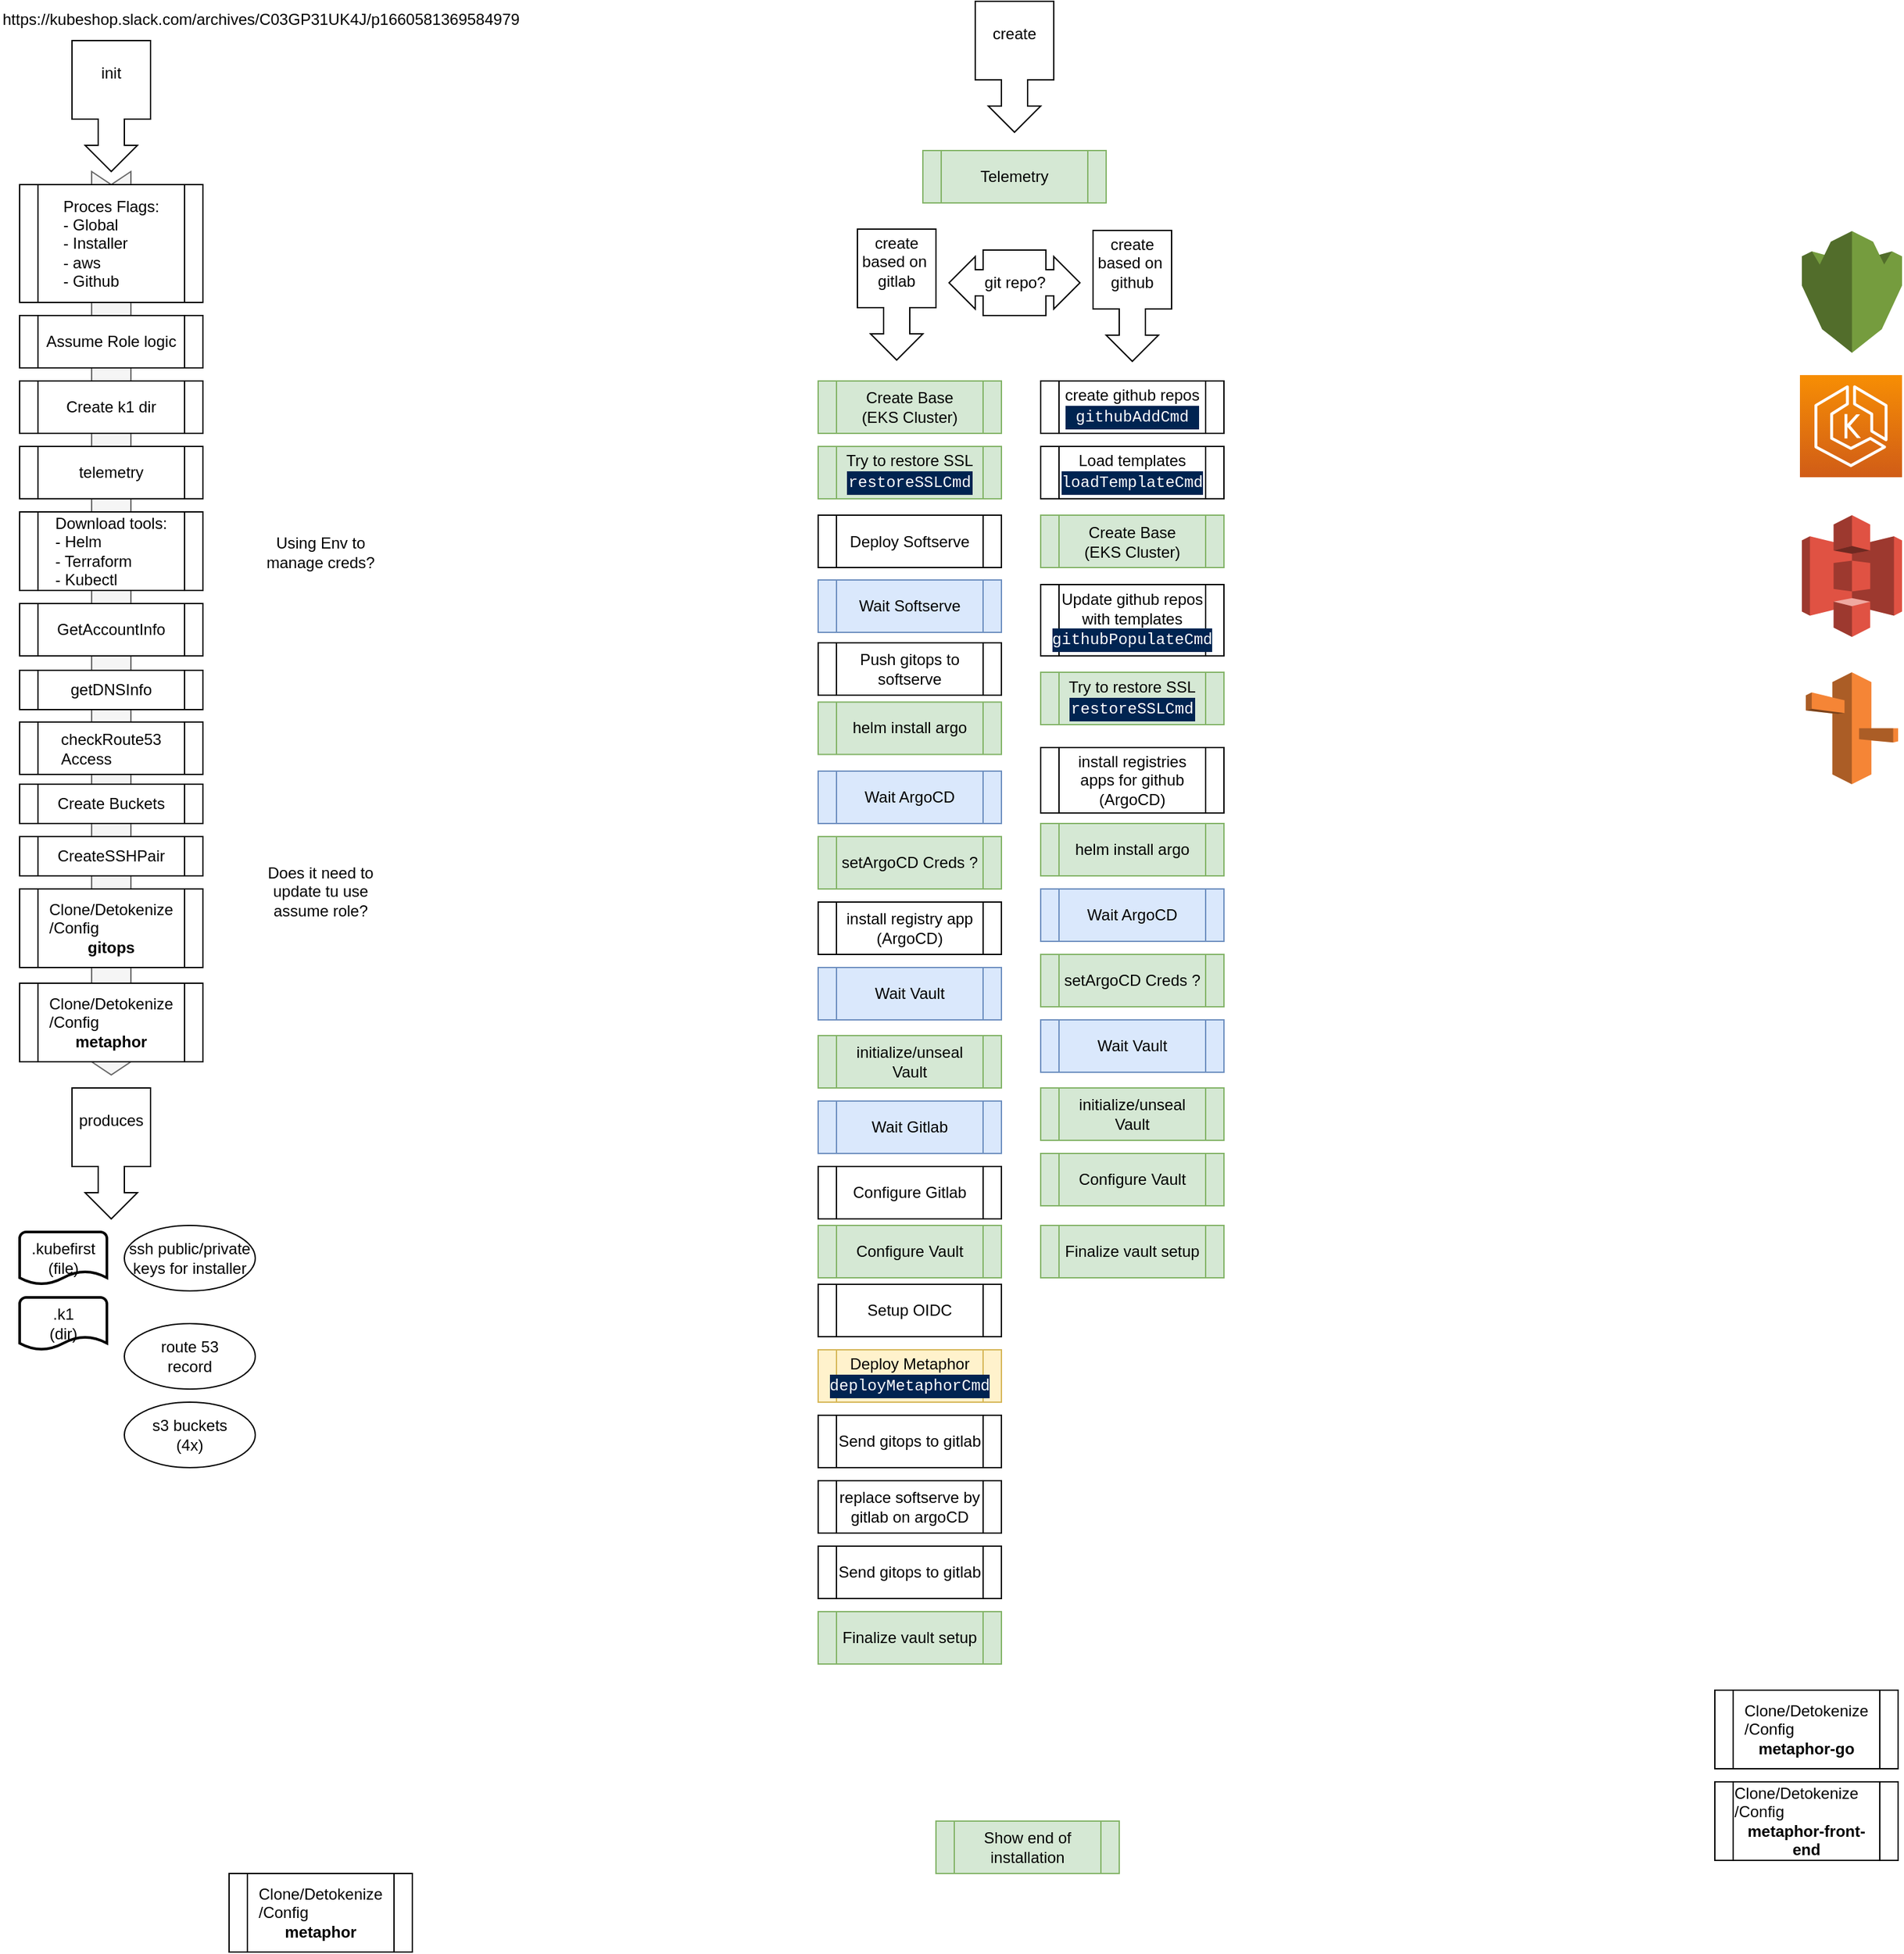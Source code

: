<mxfile version="20.2.5" type="github">
  <diagram id="J2gj59TK-olQQGAqNqcI" name="Page-1">
    <mxGraphModel dx="1265" dy="1161" grid="1" gridSize="10" guides="1" tooltips="1" connect="1" arrows="1" fold="1" page="1" pageScale="1" pageWidth="1169" pageHeight="1654" math="0" shadow="0">
      <root>
        <mxCell id="0" />
        <mxCell id="1" parent="0" />
        <mxCell id="SkFK2cyeuyImmtoLap9O-30" value="" style="html=1;shadow=0;dashed=0;align=center;verticalAlign=middle;shape=mxgraph.arrows2.arrow;dy=0;dx=10;notch=10;rotation=90;fillColor=#f5f5f5;fontColor=#333333;strokeColor=#666666;" parent="1" vertex="1">
          <mxGeometry x="-255" y="460" width="690" height="30" as="geometry" />
        </mxCell>
        <mxCell id="HM0n50zEbftXf4BCmgGs-4" value="" style="html=1;shadow=0;dashed=0;align=center;verticalAlign=middle;shape=mxgraph.arrows2.calloutArrow;dy=10;dx=20;notch=60;arrowHead=10;rotation=90;" parent="1" vertex="1">
          <mxGeometry x="40" y="50" width="100" height="60" as="geometry" />
        </mxCell>
        <mxCell id="HM0n50zEbftXf4BCmgGs-5" value="init" style="text;html=1;strokeColor=none;fillColor=none;align=center;verticalAlign=middle;whiteSpace=wrap;rounded=0;" parent="1" vertex="1">
          <mxGeometry x="60" y="40" width="60" height="30" as="geometry" />
        </mxCell>
        <mxCell id="HM0n50zEbftXf4BCmgGs-7" value=".kubefirst&lt;br&gt;(file)" style="strokeWidth=2;html=1;shape=mxgraph.flowchart.document2;whiteSpace=wrap;size=0.25;" parent="1" vertex="1">
          <mxGeometry x="20" y="940" width="66.67" height="40" as="geometry" />
        </mxCell>
        <mxCell id="HM0n50zEbftXf4BCmgGs-8" value=".k1&lt;br&gt;(dir)" style="strokeWidth=2;html=1;shape=mxgraph.flowchart.document2;whiteSpace=wrap;size=0.25;" parent="1" vertex="1">
          <mxGeometry x="20" y="990" width="66.67" height="40" as="geometry" />
        </mxCell>
        <mxCell id="Tw4C9E_s_eTnJNMB4j2x-4" value="git repo?" style="html=1;shadow=0;dashed=0;align=center;verticalAlign=middle;shape=mxgraph.arrows2.calloutDoubleArrow;dy=10;dx=20;notch=24;arrowHead=10;" parent="1" vertex="1">
          <mxGeometry x="730" y="190" width="100" height="50" as="geometry" />
        </mxCell>
        <mxCell id="Tw4C9E_s_eTnJNMB4j2x-5" value="" style="html=1;shadow=0;dashed=0;align=center;verticalAlign=middle;shape=mxgraph.arrows2.calloutArrow;dy=10;dx=20;notch=60;arrowHead=10;rotation=90;" parent="1" vertex="1">
          <mxGeometry x="640" y="194" width="100" height="60" as="geometry" />
        </mxCell>
        <mxCell id="Tw4C9E_s_eTnJNMB4j2x-6" value="create based on&amp;nbsp;&lt;br&gt;gitlab" style="text;html=1;strokeColor=none;fillColor=none;align=center;verticalAlign=middle;whiteSpace=wrap;rounded=0;" parent="1" vertex="1">
          <mxGeometry x="660" y="184" width="60" height="30" as="geometry" />
        </mxCell>
        <mxCell id="Tw4C9E_s_eTnJNMB4j2x-9" value="" style="html=1;shadow=0;dashed=0;align=center;verticalAlign=middle;shape=mxgraph.arrows2.calloutArrow;dy=10;dx=20;notch=60;arrowHead=10;rotation=90;" parent="1" vertex="1">
          <mxGeometry x="820" y="195" width="100" height="60" as="geometry" />
        </mxCell>
        <mxCell id="Tw4C9E_s_eTnJNMB4j2x-10" value="create based on&amp;nbsp;&lt;br&gt;github" style="text;html=1;strokeColor=none;fillColor=none;align=center;verticalAlign=middle;whiteSpace=wrap;rounded=0;" parent="1" vertex="1">
          <mxGeometry x="840" y="185" width="60" height="30" as="geometry" />
        </mxCell>
        <mxCell id="SkFK2cyeuyImmtoLap9O-2" value="" style="outlineConnect=0;dashed=0;verticalLabelPosition=bottom;verticalAlign=top;align=center;html=1;shape=mxgraph.aws3.kms;fillColor=#759C3E;gradientColor=none;" parent="1" vertex="1">
          <mxGeometry x="1381.5" y="175.5" width="76.5" height="93" as="geometry" />
        </mxCell>
        <mxCell id="SkFK2cyeuyImmtoLap9O-3" value="" style="sketch=0;points=[[0,0,0],[0.25,0,0],[0.5,0,0],[0.75,0,0],[1,0,0],[0,1,0],[0.25,1,0],[0.5,1,0],[0.75,1,0],[1,1,0],[0,0.25,0],[0,0.5,0],[0,0.75,0],[1,0.25,0],[1,0.5,0],[1,0.75,0]];outlineConnect=0;fontColor=#232F3E;gradientColor=#F78E04;gradientDirection=north;fillColor=#D05C17;strokeColor=#ffffff;dashed=0;verticalLabelPosition=bottom;verticalAlign=top;align=center;html=1;fontSize=12;fontStyle=0;aspect=fixed;shape=mxgraph.aws4.resourceIcon;resIcon=mxgraph.aws4.eks;" parent="1" vertex="1">
          <mxGeometry x="1380" y="285.5" width="78" height="78" as="geometry" />
        </mxCell>
        <mxCell id="SkFK2cyeuyImmtoLap9O-4" value="" style="outlineConnect=0;dashed=0;verticalLabelPosition=bottom;verticalAlign=top;align=center;html=1;shape=mxgraph.aws3.s3;fillColor=#E05243;gradientColor=none;" parent="1" vertex="1">
          <mxGeometry x="1381.5" y="392.5" width="76.5" height="93" as="geometry" />
        </mxCell>
        <mxCell id="SkFK2cyeuyImmtoLap9O-5" value="" style="outlineConnect=0;dashed=0;verticalLabelPosition=bottom;verticalAlign=top;align=center;html=1;shape=mxgraph.aws3.route_53;fillColor=#F58536;gradientColor=none;" parent="1" vertex="1">
          <mxGeometry x="1384.5" y="512.5" width="70.5" height="85.5" as="geometry" />
        </mxCell>
        <mxCell id="SkFK2cyeuyImmtoLap9O-7" value="&lt;div style=&quot;text-align: left;&quot;&gt;&lt;span style=&quot;background-color: initial;&quot;&gt;Proces Flags:&lt;/span&gt;&lt;/div&gt;&lt;div style=&quot;text-align: left;&quot;&gt;&lt;span style=&quot;background-color: initial;&quot;&gt;- Global&lt;/span&gt;&lt;/div&gt;&lt;div style=&quot;text-align: left;&quot;&gt;&lt;span style=&quot;background-color: initial;&quot;&gt;- Installer&lt;/span&gt;&lt;/div&gt;&lt;div style=&quot;text-align: left;&quot;&gt;&lt;span style=&quot;background-color: initial;&quot;&gt;- aws&lt;/span&gt;&lt;/div&gt;&lt;div style=&quot;text-align: left;&quot;&gt;&lt;span style=&quot;background-color: initial;&quot;&gt;- Github&lt;/span&gt;&lt;/div&gt;" style="shape=process;whiteSpace=wrap;html=1;backgroundOutline=1;" parent="1" vertex="1">
          <mxGeometry x="20" y="140" width="140" height="90" as="geometry" />
        </mxCell>
        <mxCell id="SkFK2cyeuyImmtoLap9O-8" value="&lt;div style=&quot;text-align: left;&quot;&gt;Assume Role logic&lt;/div&gt;" style="shape=process;whiteSpace=wrap;html=1;backgroundOutline=1;" parent="1" vertex="1">
          <mxGeometry x="20" y="240" width="140" height="40" as="geometry" />
        </mxCell>
        <mxCell id="SkFK2cyeuyImmtoLap9O-9" value="Using Env to manage creds?" style="text;html=1;strokeColor=none;fillColor=none;align=center;verticalAlign=middle;whiteSpace=wrap;rounded=0;" parent="1" vertex="1">
          <mxGeometry x="200" y="400" width="100" height="42" as="geometry" />
        </mxCell>
        <mxCell id="SkFK2cyeuyImmtoLap9O-10" value="&lt;div style=&quot;text-align: left;&quot;&gt;Create k1 dir&lt;/div&gt;" style="shape=process;whiteSpace=wrap;html=1;backgroundOutline=1;" parent="1" vertex="1">
          <mxGeometry x="20" y="290" width="140" height="40" as="geometry" />
        </mxCell>
        <mxCell id="SkFK2cyeuyImmtoLap9O-11" value="&lt;div style=&quot;text-align: left;&quot;&gt;telemetry&lt;/div&gt;" style="shape=process;whiteSpace=wrap;html=1;backgroundOutline=1;" parent="1" vertex="1">
          <mxGeometry x="20" y="340" width="140" height="40" as="geometry" />
        </mxCell>
        <mxCell id="SkFK2cyeuyImmtoLap9O-12" value="&lt;div style=&quot;text-align: left;&quot;&gt;Download tools:&lt;/div&gt;&lt;div style=&quot;text-align: left;&quot;&gt;- Helm&lt;/div&gt;&lt;div style=&quot;text-align: left;&quot;&gt;- Terraform&lt;/div&gt;&lt;div style=&quot;text-align: left;&quot;&gt;- Kubectl&lt;/div&gt;" style="shape=process;whiteSpace=wrap;html=1;backgroundOutline=1;" parent="1" vertex="1">
          <mxGeometry x="20" y="390" width="140" height="60" as="geometry" />
        </mxCell>
        <mxCell id="SkFK2cyeuyImmtoLap9O-13" value="&lt;div style=&quot;text-align: left;&quot;&gt;GetAccountInfo&lt;/div&gt;" style="shape=process;whiteSpace=wrap;html=1;backgroundOutline=1;" parent="1" vertex="1">
          <mxGeometry x="20" y="460" width="140" height="40" as="geometry" />
        </mxCell>
        <mxCell id="SkFK2cyeuyImmtoLap9O-14" value="Does it need to update tu use assume role?" style="text;html=1;strokeColor=none;fillColor=none;align=center;verticalAlign=middle;whiteSpace=wrap;rounded=0;" parent="1" vertex="1">
          <mxGeometry x="200" y="659" width="100" height="42" as="geometry" />
        </mxCell>
        <mxCell id="SkFK2cyeuyImmtoLap9O-16" value="&lt;div style=&quot;text-align: left;&quot;&gt;getDNSInfo&lt;/div&gt;" style="shape=process;whiteSpace=wrap;html=1;backgroundOutline=1;" parent="1" vertex="1">
          <mxGeometry x="20" y="511" width="140" height="30" as="geometry" />
        </mxCell>
        <mxCell id="SkFK2cyeuyImmtoLap9O-17" value="&lt;div style=&quot;text-align: left;&quot;&gt;checkRoute53&lt;/div&gt;&lt;div style=&quot;text-align: left;&quot;&gt;Access&lt;/div&gt;" style="shape=process;whiteSpace=wrap;html=1;backgroundOutline=1;" parent="1" vertex="1">
          <mxGeometry x="20" y="550.5" width="140" height="40" as="geometry" />
        </mxCell>
        <mxCell id="SkFK2cyeuyImmtoLap9O-18" value="&lt;div style=&quot;text-align: left;&quot;&gt;Create Buckets&lt;/div&gt;" style="shape=process;whiteSpace=wrap;html=1;backgroundOutline=1;" parent="1" vertex="1">
          <mxGeometry x="20" y="598" width="140" height="30" as="geometry" />
        </mxCell>
        <mxCell id="SkFK2cyeuyImmtoLap9O-19" value="&lt;div style=&quot;text-align: left;&quot;&gt;CreateSSHPair&lt;/div&gt;" style="shape=process;whiteSpace=wrap;html=1;backgroundOutline=1;" parent="1" vertex="1">
          <mxGeometry x="20" y="638" width="140" height="30" as="geometry" />
        </mxCell>
        <mxCell id="SkFK2cyeuyImmtoLap9O-20" value="&lt;div style=&quot;text-align: left;&quot;&gt;Clone/Detokenize&lt;/div&gt;&lt;div style=&quot;text-align: left;&quot;&gt;/Config&lt;/div&gt;&lt;div style=&quot;&quot;&gt;&lt;b&gt;gitops&lt;/b&gt;&lt;/div&gt;" style="shape=process;whiteSpace=wrap;html=1;backgroundOutline=1;" parent="1" vertex="1">
          <mxGeometry x="20" y="678" width="140" height="60" as="geometry" />
        </mxCell>
        <mxCell id="SkFK2cyeuyImmtoLap9O-21" value="&lt;div style=&quot;text-align: left;&quot;&gt;Clone/Detokenize&lt;/div&gt;&lt;div style=&quot;text-align: left;&quot;&gt;/Config&lt;/div&gt;&lt;div style=&quot;&quot;&gt;&lt;b&gt;metaphor&lt;/b&gt;&lt;br&gt;&lt;/div&gt;" style="shape=process;whiteSpace=wrap;html=1;backgroundOutline=1;" parent="1" vertex="1">
          <mxGeometry x="20" y="750" width="140" height="60" as="geometry" />
        </mxCell>
        <mxCell id="SkFK2cyeuyImmtoLap9O-22" style="edgeStyle=orthogonalEdgeStyle;rounded=0;orthogonalLoop=1;jettySize=auto;html=1;exitX=0.5;exitY=1;exitDx=0;exitDy=0;" parent="1" source="SkFK2cyeuyImmtoLap9O-8" target="SkFK2cyeuyImmtoLap9O-8" edge="1">
          <mxGeometry relative="1" as="geometry" />
        </mxCell>
        <mxCell id="SkFK2cyeuyImmtoLap9O-25" value="" style="html=1;shadow=0;dashed=0;align=center;verticalAlign=middle;shape=mxgraph.arrows2.calloutArrow;dy=10;dx=20;notch=60;arrowHead=10;rotation=90;" parent="1" vertex="1">
          <mxGeometry x="40" y="850" width="100" height="60" as="geometry" />
        </mxCell>
        <mxCell id="SkFK2cyeuyImmtoLap9O-26" value="produces" style="text;html=1;strokeColor=none;fillColor=none;align=center;verticalAlign=middle;whiteSpace=wrap;rounded=0;" parent="1" vertex="1">
          <mxGeometry x="60" y="840" width="60" height="30" as="geometry" />
        </mxCell>
        <mxCell id="SkFK2cyeuyImmtoLap9O-28" value="s3 buckets&lt;br&gt;(4x)" style="ellipse;whiteSpace=wrap;html=1;" parent="1" vertex="1">
          <mxGeometry x="100" y="1070" width="100" height="50" as="geometry" />
        </mxCell>
        <mxCell id="SkFK2cyeuyImmtoLap9O-29" value="route 53&lt;br&gt;record" style="ellipse;whiteSpace=wrap;html=1;" parent="1" vertex="1">
          <mxGeometry x="100" y="1010" width="100" height="50" as="geometry" />
        </mxCell>
        <mxCell id="SkFK2cyeuyImmtoLap9O-31" value="ssh public/private&lt;br&gt;keys for installer" style="ellipse;whiteSpace=wrap;html=1;" parent="1" vertex="1">
          <mxGeometry x="100" y="935" width="100" height="50" as="geometry" />
        </mxCell>
        <UserObject label="https://kubeshop.slack.com/archives/C03GP31UK4J/p1660581369584979" link="https://kubeshop.slack.com/archives/C03GP31UK4J/p1660581369584979" id="SkFK2cyeuyImmtoLap9O-32">
          <mxCell style="text;whiteSpace=wrap;html=1;" parent="1" vertex="1">
            <mxGeometry x="5" width="430" height="40" as="geometry" />
          </mxCell>
        </UserObject>
        <mxCell id="SkFK2cyeuyImmtoLap9O-34" value="&lt;div style=&quot;text-align: left;&quot;&gt;Telemetry&lt;/div&gt;" style="shape=process;whiteSpace=wrap;html=1;backgroundOutline=1;fillColor=#d5e8d4;strokeColor=#82b366;" parent="1" vertex="1">
          <mxGeometry x="710" y="114" width="140" height="40" as="geometry" />
        </mxCell>
        <mxCell id="SkFK2cyeuyImmtoLap9O-35" value="&lt;div style=&quot;&quot;&gt;Create Base&lt;/div&gt;&lt;div style=&quot;&quot;&gt;(EKS Cluster)&lt;/div&gt;" style="shape=process;whiteSpace=wrap;html=1;backgroundOutline=1;align=center;fillColor=#d5e8d4;strokeColor=#82b366;" parent="1" vertex="1">
          <mxGeometry x="630" y="290" width="140" height="40" as="geometry" />
        </mxCell>
        <mxCell id="SkFK2cyeuyImmtoLap9O-36" value="&lt;div style=&quot;&quot;&gt;Try to restore SSL&lt;/div&gt;&lt;div style=&quot;&quot;&gt;&lt;div style=&quot;color: rgb(255, 255, 255); background-color: rgb(0, 36, 81); font-family: Menlo, Monaco, &amp;quot;Courier New&amp;quot;, monospace; line-height: 18px;&quot;&gt;restoreSSLCmd&lt;/div&gt;&lt;/div&gt;" style="shape=process;whiteSpace=wrap;html=1;backgroundOutline=1;align=center;fillColor=#d5e8d4;strokeColor=#82b366;" parent="1" vertex="1">
          <mxGeometry x="630" y="340" width="140" height="40" as="geometry" />
        </mxCell>
        <mxCell id="SkFK2cyeuyImmtoLap9O-37" value="&lt;div style=&quot;&quot;&gt;Deploy Softserve&lt;/div&gt;" style="shape=process;whiteSpace=wrap;html=1;backgroundOutline=1;align=center;" parent="1" vertex="1">
          <mxGeometry x="630" y="392.5" width="140" height="40" as="geometry" />
        </mxCell>
        <mxCell id="SkFK2cyeuyImmtoLap9O-38" value="&lt;div style=&quot;&quot;&gt;Wait Softserve&lt;/div&gt;" style="shape=process;whiteSpace=wrap;html=1;backgroundOutline=1;align=center;fillColor=#dae8fc;strokeColor=#6c8ebf;" parent="1" vertex="1">
          <mxGeometry x="630" y="442" width="140" height="40" as="geometry" />
        </mxCell>
        <mxCell id="SkFK2cyeuyImmtoLap9O-39" value="&lt;div style=&quot;&quot;&gt;Push gitops to softserve&lt;/div&gt;" style="shape=process;whiteSpace=wrap;html=1;backgroundOutline=1;align=center;" parent="1" vertex="1">
          <mxGeometry x="630" y="490" width="140" height="40" as="geometry" />
        </mxCell>
        <mxCell id="SkFK2cyeuyImmtoLap9O-40" value="&lt;div style=&quot;&quot;&gt;helm install argo&lt;/div&gt;" style="shape=process;whiteSpace=wrap;html=1;backgroundOutline=1;align=center;fillColor=#d5e8d4;strokeColor=#82b366;" parent="1" vertex="1">
          <mxGeometry x="630" y="535.25" width="140" height="40" as="geometry" />
        </mxCell>
        <mxCell id="SkFK2cyeuyImmtoLap9O-41" value="&lt;div style=&quot;&quot;&gt;Wait ArgoCD&lt;/div&gt;" style="shape=process;whiteSpace=wrap;html=1;backgroundOutline=1;align=center;fillColor=#dae8fc;strokeColor=#6c8ebf;" parent="1" vertex="1">
          <mxGeometry x="630" y="588" width="140" height="40" as="geometry" />
        </mxCell>
        <mxCell id="SkFK2cyeuyImmtoLap9O-42" value="&lt;div style=&quot;&quot;&gt;setArgoCD Creds ?&lt;/div&gt;" style="shape=process;whiteSpace=wrap;html=1;backgroundOutline=1;align=center;fillColor=#d5e8d4;strokeColor=#82b366;" parent="1" vertex="1">
          <mxGeometry x="630" y="638" width="140" height="40" as="geometry" />
        </mxCell>
        <mxCell id="SkFK2cyeuyImmtoLap9O-43" value="&lt;div style=&quot;&quot;&gt;install registry app&lt;/div&gt;&lt;div style=&quot;&quot;&gt;(ArgoCD)&lt;/div&gt;" style="shape=process;whiteSpace=wrap;html=1;backgroundOutline=1;align=center;" parent="1" vertex="1">
          <mxGeometry x="630" y="688" width="140" height="40" as="geometry" />
        </mxCell>
        <mxCell id="SkFK2cyeuyImmtoLap9O-44" value="&lt;div style=&quot;&quot;&gt;Wait Vault&lt;/div&gt;" style="shape=process;whiteSpace=wrap;html=1;backgroundOutline=1;align=center;fillColor=#dae8fc;strokeColor=#6c8ebf;" parent="1" vertex="1">
          <mxGeometry x="630" y="738" width="140" height="40" as="geometry" />
        </mxCell>
        <mxCell id="SkFK2cyeuyImmtoLap9O-45" value="&lt;div style=&quot;&quot;&gt;initialize/unseal Vault&lt;/div&gt;" style="shape=process;whiteSpace=wrap;html=1;backgroundOutline=1;align=center;fillColor=#d5e8d4;strokeColor=#82b366;" parent="1" vertex="1">
          <mxGeometry x="630" y="790" width="140" height="40" as="geometry" />
        </mxCell>
        <mxCell id="SkFK2cyeuyImmtoLap9O-47" value="&lt;div style=&quot;&quot;&gt;Wait Gitlab&lt;/div&gt;" style="shape=process;whiteSpace=wrap;html=1;backgroundOutline=1;align=center;fillColor=#dae8fc;strokeColor=#6c8ebf;" parent="1" vertex="1">
          <mxGeometry x="630" y="840" width="140" height="40" as="geometry" />
        </mxCell>
        <mxCell id="SkFK2cyeuyImmtoLap9O-48" value="&lt;div style=&quot;&quot;&gt;Configure Gitlab&lt;/div&gt;" style="shape=process;whiteSpace=wrap;html=1;backgroundOutline=1;align=center;" parent="1" vertex="1">
          <mxGeometry x="630" y="890" width="140" height="40" as="geometry" />
        </mxCell>
        <mxCell id="SkFK2cyeuyImmtoLap9O-49" value="&lt;div style=&quot;&quot;&gt;Configure Vault&lt;/div&gt;" style="shape=process;whiteSpace=wrap;html=1;backgroundOutline=1;align=center;fillColor=#d5e8d4;strokeColor=#82b366;" parent="1" vertex="1">
          <mxGeometry x="630" y="935" width="140" height="40" as="geometry" />
        </mxCell>
        <mxCell id="SkFK2cyeuyImmtoLap9O-50" value="&lt;div style=&quot;&quot;&gt;Setup OIDC&lt;/div&gt;" style="shape=process;whiteSpace=wrap;html=1;backgroundOutline=1;align=center;" parent="1" vertex="1">
          <mxGeometry x="630" y="980" width="140" height="40" as="geometry" />
        </mxCell>
        <mxCell id="SkFK2cyeuyImmtoLap9O-51" value="&lt;div style=&quot;&quot;&gt;Send gitops to gitlab&lt;/div&gt;" style="shape=process;whiteSpace=wrap;html=1;backgroundOutline=1;align=center;" parent="1" vertex="1">
          <mxGeometry x="630" y="1080" width="140" height="40" as="geometry" />
        </mxCell>
        <mxCell id="SkFK2cyeuyImmtoLap9O-52" value="&lt;div style=&quot;&quot;&gt;replace softserve by gitlab on argoCD&lt;/div&gt;" style="shape=process;whiteSpace=wrap;html=1;backgroundOutline=1;align=center;" parent="1" vertex="1">
          <mxGeometry x="630" y="1130" width="140" height="40" as="geometry" />
        </mxCell>
        <mxCell id="SkFK2cyeuyImmtoLap9O-53" value="&lt;div style=&quot;&quot;&gt;Send gitops to gitlab&lt;/div&gt;" style="shape=process;whiteSpace=wrap;html=1;backgroundOutline=1;align=center;" parent="1" vertex="1">
          <mxGeometry x="630" y="1180" width="140" height="40" as="geometry" />
        </mxCell>
        <mxCell id="SkFK2cyeuyImmtoLap9O-54" value="&lt;div style=&quot;&quot;&gt;Finalize vault setup&lt;/div&gt;" style="shape=process;whiteSpace=wrap;html=1;backgroundOutline=1;align=center;fillColor=#d5e8d4;strokeColor=#82b366;" parent="1" vertex="1">
          <mxGeometry x="630" y="1230" width="140" height="40" as="geometry" />
        </mxCell>
        <mxCell id="SkFK2cyeuyImmtoLap9O-55" value="&lt;div style=&quot;&quot;&gt;Show end of installation&lt;/div&gt;" style="shape=process;whiteSpace=wrap;html=1;backgroundOutline=1;align=center;fillColor=#d5e8d4;strokeColor=#82b366;" parent="1" vertex="1">
          <mxGeometry x="720" y="1390" width="140" height="40" as="geometry" />
        </mxCell>
        <mxCell id="SkFK2cyeuyImmtoLap9O-57" value="&lt;div style=&quot;&quot;&gt;create github repos&lt;/div&gt;&lt;div style=&quot;&quot;&gt;&lt;div style=&quot;color: rgb(255, 255, 255); background-color: rgb(0, 36, 81); font-family: Menlo, Monaco, &amp;quot;Courier New&amp;quot;, monospace; line-height: 18px;&quot;&gt;githubAddCmd&lt;/div&gt;&lt;/div&gt;" style="shape=process;whiteSpace=wrap;html=1;backgroundOutline=1;align=center;" parent="1" vertex="1">
          <mxGeometry x="800" y="290" width="140" height="40" as="geometry" />
        </mxCell>
        <mxCell id="SkFK2cyeuyImmtoLap9O-58" value="&lt;div style=&quot;&quot;&gt;Load templates&lt;/div&gt;&lt;div style=&quot;&quot;&gt;&lt;div style=&quot;color: rgb(255, 255, 255); background-color: rgb(0, 36, 81); font-family: Menlo, Monaco, &amp;quot;Courier New&amp;quot;, monospace; line-height: 18px;&quot;&gt;&lt;div style=&quot;line-height: 18px;&quot;&gt;loadTemplateCmd&lt;/div&gt;&lt;/div&gt;&lt;/div&gt;" style="shape=process;whiteSpace=wrap;html=1;backgroundOutline=1;align=center;" parent="1" vertex="1">
          <mxGeometry x="800" y="340" width="140" height="40" as="geometry" />
        </mxCell>
        <mxCell id="SkFK2cyeuyImmtoLap9O-59" value="&lt;div style=&quot;&quot;&gt;Create Base&lt;/div&gt;&lt;div style=&quot;&quot;&gt;(EKS Cluster)&lt;/div&gt;" style="shape=process;whiteSpace=wrap;html=1;backgroundOutline=1;align=center;fillColor=#d5e8d4;strokeColor=#82b366;" parent="1" vertex="1">
          <mxGeometry x="800" y="392.5" width="140" height="40" as="geometry" />
        </mxCell>
        <mxCell id="SkFK2cyeuyImmtoLap9O-60" value="&lt;div style=&quot;&quot;&gt;Update github repos with templates&lt;/div&gt;&lt;div style=&quot;&quot;&gt;&lt;div style=&quot;color: rgb(255, 255, 255); background-color: rgb(0, 36, 81); font-family: Menlo, Monaco, &amp;quot;Courier New&amp;quot;, monospace; line-height: 18px;&quot;&gt;&lt;div style=&quot;line-height: 18px;&quot;&gt;&lt;div style=&quot;line-height: 18px;&quot;&gt;githubPopulateCmd&lt;/div&gt;&lt;/div&gt;&lt;/div&gt;&lt;/div&gt;" style="shape=process;whiteSpace=wrap;html=1;backgroundOutline=1;align=center;" parent="1" vertex="1">
          <mxGeometry x="800" y="445.5" width="140" height="54.5" as="geometry" />
        </mxCell>
        <mxCell id="SkFK2cyeuyImmtoLap9O-61" value="&lt;div style=&quot;&quot;&gt;Try to restore SSL&lt;/div&gt;&lt;div style=&quot;&quot;&gt;&lt;div style=&quot;color: rgb(255, 255, 255); background-color: rgb(0, 36, 81); font-family: Menlo, Monaco, &amp;quot;Courier New&amp;quot;, monospace; line-height: 18px;&quot;&gt;restoreSSLCmd&lt;/div&gt;&lt;/div&gt;" style="shape=process;whiteSpace=wrap;html=1;backgroundOutline=1;align=center;fillColor=#d5e8d4;strokeColor=#82b366;" parent="1" vertex="1">
          <mxGeometry x="800" y="512.5" width="140" height="40" as="geometry" />
        </mxCell>
        <mxCell id="SkFK2cyeuyImmtoLap9O-62" value="&lt;div style=&quot;&quot;&gt;install registries apps for github&lt;/div&gt;&lt;div style=&quot;&quot;&gt;(ArgoCD)&lt;/div&gt;" style="shape=process;whiteSpace=wrap;html=1;backgroundOutline=1;align=center;" parent="1" vertex="1">
          <mxGeometry x="800" y="570" width="140" height="50" as="geometry" />
        </mxCell>
        <mxCell id="SkFK2cyeuyImmtoLap9O-63" value="&lt;div style=&quot;&quot;&gt;helm install argo&lt;/div&gt;" style="shape=process;whiteSpace=wrap;html=1;backgroundOutline=1;align=center;fillColor=#d5e8d4;strokeColor=#82b366;" parent="1" vertex="1">
          <mxGeometry x="800" y="628" width="140" height="40" as="geometry" />
        </mxCell>
        <mxCell id="SkFK2cyeuyImmtoLap9O-64" value="&lt;div style=&quot;&quot;&gt;Wait ArgoCD&lt;/div&gt;" style="shape=process;whiteSpace=wrap;html=1;backgroundOutline=1;align=center;fillColor=#dae8fc;strokeColor=#6c8ebf;" parent="1" vertex="1">
          <mxGeometry x="800" y="678" width="140" height="40" as="geometry" />
        </mxCell>
        <mxCell id="SkFK2cyeuyImmtoLap9O-65" value="&lt;div style=&quot;&quot;&gt;setArgoCD Creds ?&lt;/div&gt;" style="shape=process;whiteSpace=wrap;html=1;backgroundOutline=1;align=center;fillColor=#d5e8d4;strokeColor=#82b366;" parent="1" vertex="1">
          <mxGeometry x="800" y="728" width="140" height="40" as="geometry" />
        </mxCell>
        <mxCell id="SkFK2cyeuyImmtoLap9O-66" value="&lt;div style=&quot;&quot;&gt;initialize/unseal Vault&lt;/div&gt;" style="shape=process;whiteSpace=wrap;html=1;backgroundOutline=1;align=center;fillColor=#d5e8d4;strokeColor=#82b366;" parent="1" vertex="1">
          <mxGeometry x="800" y="830" width="140" height="40" as="geometry" />
        </mxCell>
        <mxCell id="SkFK2cyeuyImmtoLap9O-67" value="&lt;div style=&quot;&quot;&gt;Wait Vault&lt;/div&gt;" style="shape=process;whiteSpace=wrap;html=1;backgroundOutline=1;align=center;fillColor=#dae8fc;strokeColor=#6c8ebf;" parent="1" vertex="1">
          <mxGeometry x="800" y="778" width="140" height="40" as="geometry" />
        </mxCell>
        <mxCell id="SkFK2cyeuyImmtoLap9O-68" value="&lt;div style=&quot;&quot;&gt;Configure Vault&lt;/div&gt;" style="shape=process;whiteSpace=wrap;html=1;backgroundOutline=1;align=center;fillColor=#d5e8d4;strokeColor=#82b366;" parent="1" vertex="1">
          <mxGeometry x="800" y="880" width="140" height="40" as="geometry" />
        </mxCell>
        <mxCell id="SkFK2cyeuyImmtoLap9O-69" value="&lt;div style=&quot;&quot;&gt;Finalize vault setup&lt;/div&gt;" style="shape=process;whiteSpace=wrap;html=1;backgroundOutline=1;align=center;fillColor=#d5e8d4;strokeColor=#82b366;" parent="1" vertex="1">
          <mxGeometry x="800" y="935" width="140" height="40" as="geometry" />
        </mxCell>
        <mxCell id="SkFK2cyeuyImmtoLap9O-71" value="&lt;div style=&quot;text-align: left;&quot;&gt;Clone/Detokenize&lt;/div&gt;&lt;div style=&quot;text-align: left;&quot;&gt;/Config&lt;/div&gt;&lt;div style=&quot;&quot;&gt;&lt;b&gt;metaphor-go&lt;/b&gt;&lt;br&gt;&lt;/div&gt;" style="shape=process;whiteSpace=wrap;html=1;backgroundOutline=1;" parent="1" vertex="1">
          <mxGeometry x="1315" y="1290" width="140" height="60" as="geometry" />
        </mxCell>
        <mxCell id="SkFK2cyeuyImmtoLap9O-72" value="&lt;div style=&quot;text-align: left;&quot;&gt;Clone/Detokenize&lt;/div&gt;&lt;div style=&quot;text-align: left;&quot;&gt;/Config&lt;/div&gt;&lt;div style=&quot;&quot;&gt;&lt;b&gt;metaphor-front-end&lt;/b&gt;&lt;br&gt;&lt;/div&gt;" style="shape=process;whiteSpace=wrap;html=1;backgroundOutline=1;" parent="1" vertex="1">
          <mxGeometry x="1315" y="1360" width="140" height="60" as="geometry" />
        </mxCell>
        <mxCell id="SkFK2cyeuyImmtoLap9O-73" value="&lt;div style=&quot;text-align: left;&quot;&gt;Clone/Detokenize&lt;/div&gt;&lt;div style=&quot;text-align: left;&quot;&gt;/Config&lt;/div&gt;&lt;div style=&quot;&quot;&gt;&lt;b&gt;metaphor&lt;/b&gt;&lt;br&gt;&lt;/div&gt;" style="shape=process;whiteSpace=wrap;html=1;backgroundOutline=1;" parent="1" vertex="1">
          <mxGeometry x="180" y="1430" width="140" height="60" as="geometry" />
        </mxCell>
        <mxCell id="SkFK2cyeuyImmtoLap9O-77" value="" style="shape=image;html=1;verticalAlign=top;verticalLabelPosition=bottom;labelBackgroundColor=#ffffff;imageAspect=0;aspect=fixed;image=https://cdn1.iconfinder.com/data/icons/material-communication/18/call-merge-128.png;flipV=1;" parent="1" vertex="1">
          <mxGeometry x="753" y="1290" width="74" height="74" as="geometry" />
        </mxCell>
        <mxCell id="eR0vIRgy4FKtOiIALMkV-1" value="" style="group" parent="1" vertex="1" connectable="0">
          <mxGeometry x="750" width="60" height="100" as="geometry" />
        </mxCell>
        <mxCell id="eR0vIRgy4FKtOiIALMkV-2" style="edgeStyle=orthogonalEdgeStyle;rounded=0;orthogonalLoop=1;jettySize=auto;html=1;exitX=0;exitY=0;exitDx=60;exitDy=40;exitPerimeter=0;entryX=0.25;entryY=1;entryDx=0;entryDy=0;" parent="eR0vIRgy4FKtOiIALMkV-1" source="Tw4C9E_s_eTnJNMB4j2x-2" target="Tw4C9E_s_eTnJNMB4j2x-3" edge="1">
          <mxGeometry relative="1" as="geometry" />
        </mxCell>
        <mxCell id="Tw4C9E_s_eTnJNMB4j2x-2" value="" style="html=1;shadow=0;dashed=0;align=center;verticalAlign=middle;shape=mxgraph.arrows2.calloutArrow;dy=10;dx=20;notch=60;arrowHead=10;rotation=90;" parent="eR0vIRgy4FKtOiIALMkV-1" vertex="1">
          <mxGeometry x="-20" y="20" width="100" height="60" as="geometry" />
        </mxCell>
        <mxCell id="Tw4C9E_s_eTnJNMB4j2x-3" value="create" style="text;html=1;strokeColor=none;fillColor=none;align=center;verticalAlign=middle;whiteSpace=wrap;rounded=0;" parent="eR0vIRgy4FKtOiIALMkV-1" vertex="1">
          <mxGeometry y="10" width="60" height="30" as="geometry" />
        </mxCell>
        <mxCell id="1MhGsr3bH-iDjKj8i6cH-1" value="&lt;div style=&quot;&quot;&gt;Deploy Metaphor&lt;/div&gt;&lt;div style=&quot;&quot;&gt;&lt;div&gt;&lt;div style=&quot;color: rgb(255, 255, 255); background-color: rgb(0, 36, 81); font-family: Menlo, Monaco, &amp;quot;Courier New&amp;quot;, monospace; line-height: 18px;&quot;&gt;deployMetaphorCmd&lt;/div&gt;&lt;/div&gt;&lt;/div&gt;" style="shape=process;whiteSpace=wrap;html=1;backgroundOutline=1;align=center;fillColor=#fff2cc;strokeColor=#d6b656;" parent="1" vertex="1">
          <mxGeometry x="630" y="1030" width="140" height="40" as="geometry" />
        </mxCell>
      </root>
    </mxGraphModel>
  </diagram>
</mxfile>
